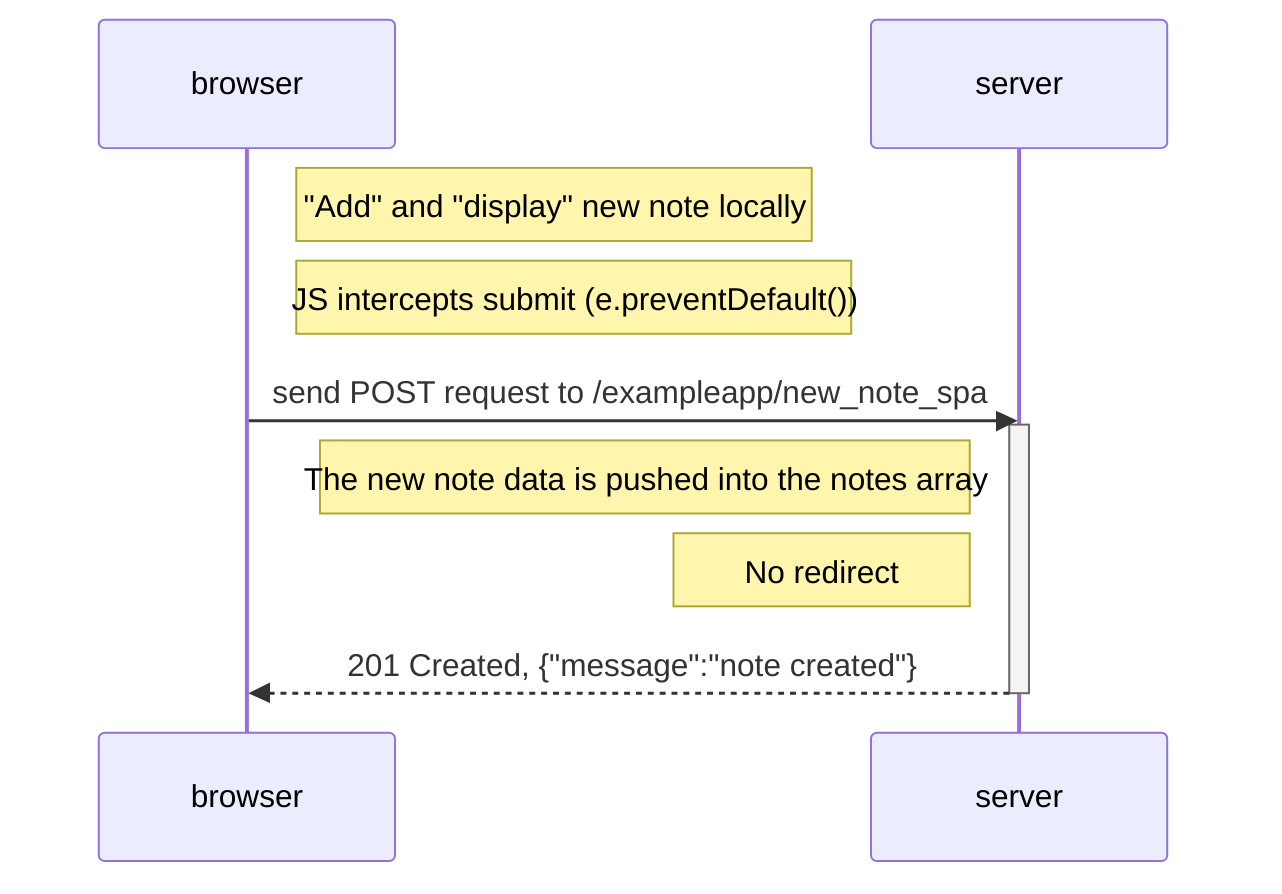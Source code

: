 sequenceDiagram
    participant browser
    participant server

    Note right of browser: "Add" and "display" new note locally
    Note right of browser: JS intercepts submit (e.preventDefault())
    browser->>server:  send POST request to /exampleapp/new_note_spa
    activate server
    Note left of server: The new note data is pushed into the notes array
    Note left of server: No redirect
    server-->>browser: 201 Created, {"message":"note created"}
    deactivate server